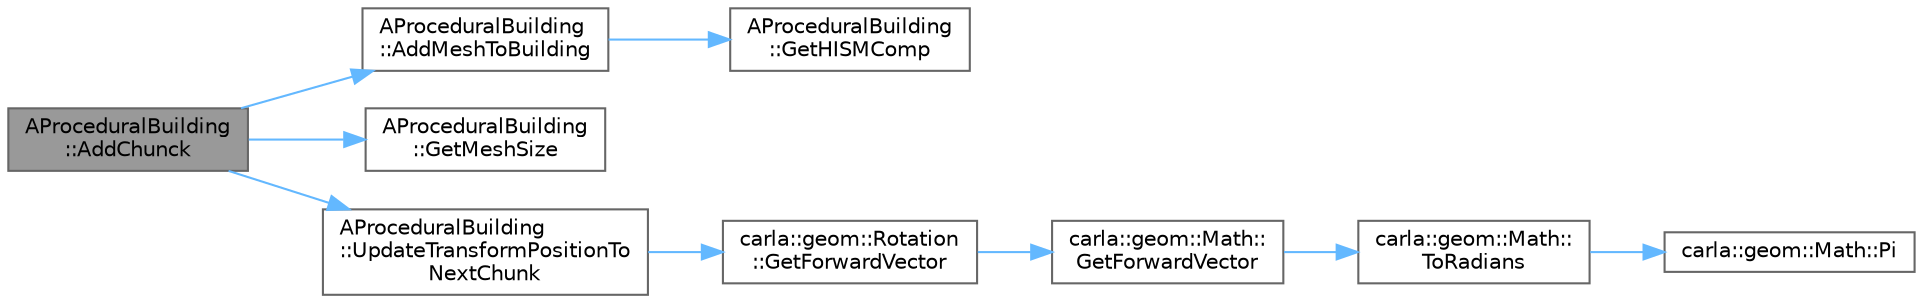 digraph "AProceduralBuilding::AddChunck"
{
 // INTERACTIVE_SVG=YES
 // LATEX_PDF_SIZE
  bgcolor="transparent";
  edge [fontname=Helvetica,fontsize=10,labelfontname=Helvetica,labelfontsize=10];
  node [fontname=Helvetica,fontsize=10,shape=box,height=0.2,width=0.4];
  rankdir="LR";
  Node1 [id="Node000001",label="AProceduralBuilding\l::AddChunck",height=0.2,width=0.4,color="gray40", fillcolor="grey60", style="filled", fontcolor="black",tooltip=" "];
  Node1 -> Node2 [id="edge1_Node000001_Node000002",color="steelblue1",style="solid",tooltip=" "];
  Node2 [id="Node000002",label="AProceduralBuilding\l::AddMeshToBuilding",height=0.2,width=0.4,color="grey40", fillcolor="white", style="filled",URL="$de/d3c/classAProceduralBuilding.html#a7d1dcc5207ef5c2161db28c38867c8c1",tooltip=" "];
  Node2 -> Node3 [id="edge2_Node000002_Node000003",color="steelblue1",style="solid",tooltip=" "];
  Node3 [id="Node000003",label="AProceduralBuilding\l::GetHISMComp",height=0.2,width=0.4,color="grey40", fillcolor="white", style="filled",URL="$de/d3c/classAProceduralBuilding.html#a1433bbf088df8158fbccb32d0b203e72",tooltip=" "];
  Node1 -> Node4 [id="edge3_Node000001_Node000004",color="steelblue1",style="solid",tooltip=" "];
  Node4 [id="Node000004",label="AProceduralBuilding\l::GetMeshSize",height=0.2,width=0.4,color="grey40", fillcolor="white", style="filled",URL="$de/d3c/classAProceduralBuilding.html#ae68359b5bb6e1f605faf926660786e4c",tooltip=" "];
  Node1 -> Node5 [id="edge4_Node000001_Node000005",color="steelblue1",style="solid",tooltip=" "];
  Node5 [id="Node000005",label="AProceduralBuilding\l::UpdateTransformPositionTo\lNextChunk",height=0.2,width=0.4,color="grey40", fillcolor="white", style="filled",URL="$de/d3c/classAProceduralBuilding.html#a87a294eda3026380704e1920b34827db",tooltip=" "];
  Node5 -> Node6 [id="edge5_Node000005_Node000006",color="steelblue1",style="solid",tooltip=" "];
  Node6 [id="Node000006",label="carla::geom::Rotation\l::GetForwardVector",height=0.2,width=0.4,color="grey40", fillcolor="white", style="filled",URL="$d8/dba/classcarla_1_1geom_1_1Rotation.html#af3b9aeecb1d8a5a29aac264ea2b780dc",tooltip=" "];
  Node6 -> Node7 [id="edge6_Node000006_Node000007",color="steelblue1",style="solid",tooltip=" "];
  Node7 [id="Node000007",label="carla::geom::Math::\lGetForwardVector",height=0.2,width=0.4,color="grey40", fillcolor="white", style="filled",URL="$d0/dea/classcarla_1_1geom_1_1Math.html#aafbb2dc8a60aa6e86cc7fe1ad2872beb",tooltip="Compute the unit vector pointing towards the X-axis of rotation."];
  Node7 -> Node8 [id="edge7_Node000007_Node000008",color="steelblue1",style="solid",tooltip=" "];
  Node8 [id="Node000008",label="carla::geom::Math::\lToRadians",height=0.2,width=0.4,color="grey40", fillcolor="white", style="filled",URL="$d0/dea/classcarla_1_1geom_1_1Math.html#a2bd79912876dfbab9354c0bb841320e4",tooltip=" "];
  Node8 -> Node9 [id="edge8_Node000008_Node000009",color="steelblue1",style="solid",tooltip=" "];
  Node9 [id="Node000009",label="carla::geom::Math::Pi",height=0.2,width=0.4,color="grey40", fillcolor="white", style="filled",URL="$d0/dea/classcarla_1_1geom_1_1Math.html#abb591fc2a3085df22fc224a9d77cef11",tooltip=" "];
}
